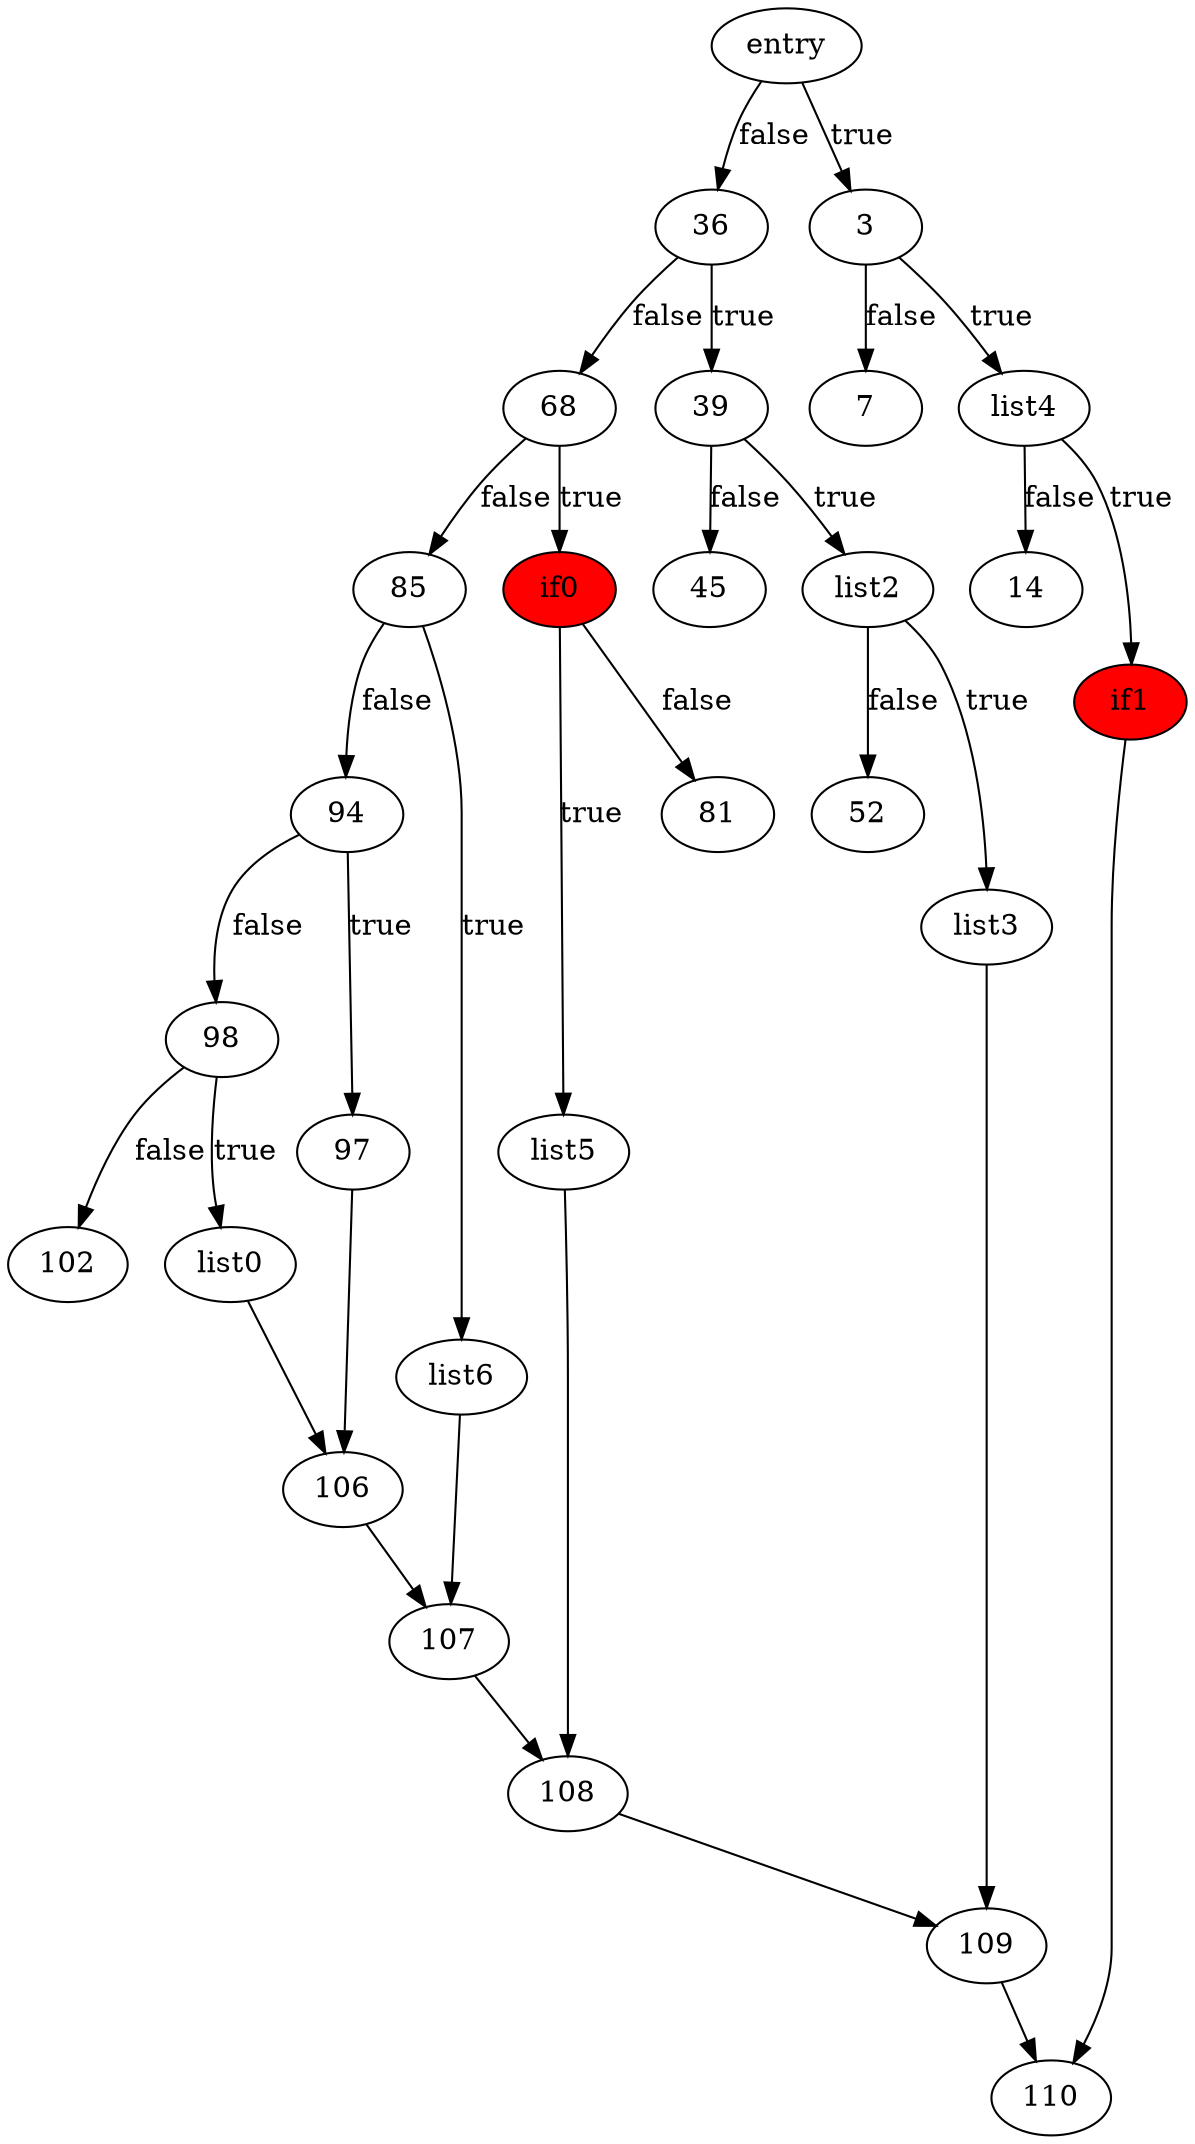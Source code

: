 digraph stmt {
	node [style="filled" fillcolor="white"]

	0->36 [label="false"];
	0->3 [label="true"];
	3->7 [label="false"];
	36->68 [label="false"];
	36->39 [label="true"];
	39->45 [label="false"];
	68->85 [label="false"];
	85->94 [label="false"];
	94->98 [label="false"];
	94->97 [label="true"];
	97->106;
	98->102 [label="false"];
	106->107;
	107->108;
	108->109;
	109->110;
	98->list0 [label="true"];
	list0->106;
	39->list2 [label="true"];
	list2->52 [label="false"];
	list2->list3 [label="true"];
	list3->109;
	3->list4 [label="true"];
	list4->14 [label="false"];
	list5->108;
	85->list6 [label="true"];
	list6->107;
	68->if0 [label="true"];
	if0->81 [label="false"];
	if0->list5 [label="true"];
	list4->if1 [label="true"];
	if1->110;
	0 [label="entry"];
	102;
	106;
	107;
	108;
	109;
	110;
	14;
	3;
	36;
	39;
	45;
	52;
	68;
	7;
	81;
	85;
	94;
	97;
	98;
	if0 [fillcolor="red"];
	if1 [fillcolor="red"];
	list0;
	list2;
	list3;
	list4;
	list5;
	list6;
}
